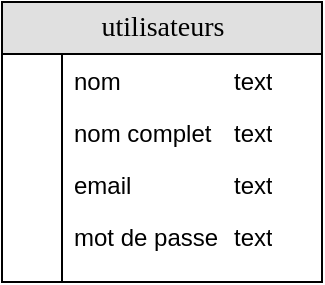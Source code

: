 <mxfile version="15.9.4" type="device"><diagram name="Page-1" id="e56a1550-8fbb-45ad-956c-1786394a9013"><mxGraphModel dx="2235" dy="641" grid="1" gridSize="10" guides="1" tooltips="1" connect="1" arrows="1" fold="1" page="1" pageScale="1" pageWidth="1169" pageHeight="827" background="none" math="0" shadow="0"><root><mxCell id="0"/><mxCell id="1" parent="0"/><mxCell id="uF_mBQ1vRG2eEh8-6Dan-36" value="utilisateurs" style="swimlane;html=1;fontStyle=0;childLayout=stackLayout;horizontal=1;startSize=26;fillColor=#e0e0e0;horizontalStack=0;resizeParent=1;resizeLast=0;collapsible=1;marginBottom=0;swimlaneFillColor=#ffffff;align=center;rounded=0;shadow=0;comic=0;labelBackgroundColor=none;strokeWidth=1;fontFamily=Verdana;fontSize=14;swimlaneLine=1;" parent="1" vertex="1"><mxGeometry x="-570" y="200" width="160" height="140" as="geometry"/></mxCell><mxCell id="uF_mBQ1vRG2eEh8-6Dan-37" value="nom&lt;span style=&quot;white-space: pre&quot;&gt;&#9;&lt;/span&gt;&lt;span style=&quot;white-space: pre&quot;&gt;&#9;&lt;/span&gt;&lt;span style=&quot;white-space: pre&quot;&gt;&#9;&lt;/span&gt;text" style="shape=partialRectangle;top=0;left=0;right=0;bottom=0;html=1;align=left;verticalAlign=top;fillColor=none;spacingLeft=34;spacingRight=4;whiteSpace=wrap;overflow=hidden;rotatable=0;points=[[0,0.5],[1,0.5]];portConstraint=eastwest;dropTarget=0;" parent="uF_mBQ1vRG2eEh8-6Dan-36" vertex="1"><mxGeometry y="26" width="160" height="26" as="geometry"/></mxCell><mxCell id="uF_mBQ1vRG2eEh8-6Dan-38" value="" style="shape=partialRectangle;top=0;left=0;bottom=0;html=1;fillColor=none;align=left;verticalAlign=top;spacingLeft=4;spacingRight=4;whiteSpace=wrap;overflow=hidden;rotatable=0;points=[];portConstraint=eastwest;part=1;" parent="uF_mBQ1vRG2eEh8-6Dan-37" vertex="1" connectable="0"><mxGeometry width="30" height="26" as="geometry"/></mxCell><mxCell id="uF_mBQ1vRG2eEh8-6Dan-39" value="nom complet&lt;span style=&quot;white-space: pre&quot;&gt;&#9;&lt;/span&gt;text" style="shape=partialRectangle;top=0;left=0;right=0;bottom=0;html=1;align=left;verticalAlign=top;fillColor=none;spacingLeft=34;spacingRight=4;whiteSpace=wrap;overflow=hidden;rotatable=0;points=[[0,0.5],[1,0.5]];portConstraint=eastwest;dropTarget=0;" parent="uF_mBQ1vRG2eEh8-6Dan-36" vertex="1"><mxGeometry y="52" width="160" height="26" as="geometry"/></mxCell><mxCell id="uF_mBQ1vRG2eEh8-6Dan-40" value="" style="shape=partialRectangle;top=0;left=0;bottom=0;html=1;fillColor=none;align=left;verticalAlign=top;spacingLeft=4;spacingRight=4;whiteSpace=wrap;overflow=hidden;rotatable=0;points=[];portConstraint=eastwest;part=1;" parent="uF_mBQ1vRG2eEh8-6Dan-39" vertex="1" connectable="0"><mxGeometry width="30" height="26" as="geometry"/></mxCell><mxCell id="KP1SMcRLLwqbs2gEcVAE-1" value="email&lt;span style=&quot;white-space: pre&quot;&gt;&#9;&lt;/span&gt;&lt;span style=&quot;white-space: pre&quot;&gt;&#9;&lt;/span&gt;text" style="shape=partialRectangle;top=0;left=0;right=0;bottom=0;html=1;align=left;verticalAlign=top;fillColor=none;spacingLeft=34;spacingRight=4;whiteSpace=wrap;overflow=hidden;rotatable=0;points=[[0,0.5],[1,0.5]];portConstraint=eastwest;dropTarget=0;" vertex="1" parent="uF_mBQ1vRG2eEh8-6Dan-36"><mxGeometry y="78" width="160" height="26" as="geometry"/></mxCell><mxCell id="KP1SMcRLLwqbs2gEcVAE-2" value="" style="shape=partialRectangle;top=0;left=0;bottom=0;html=1;fillColor=none;align=left;verticalAlign=top;spacingLeft=4;spacingRight=4;whiteSpace=wrap;overflow=hidden;rotatable=0;points=[];portConstraint=eastwest;part=1;" vertex="1" connectable="0" parent="KP1SMcRLLwqbs2gEcVAE-1"><mxGeometry width="30" height="26" as="geometry"/></mxCell><mxCell id="KP1SMcRLLwqbs2gEcVAE-3" value="mot de passe&lt;span style=&quot;white-space: pre&quot;&gt;&#9;&lt;/span&gt;text" style="shape=partialRectangle;top=0;left=0;right=0;bottom=0;html=1;align=left;verticalAlign=top;fillColor=none;spacingLeft=34;spacingRight=4;whiteSpace=wrap;overflow=hidden;rotatable=0;points=[[0,0.5],[1,0.5]];portConstraint=eastwest;dropTarget=0;" vertex="1" parent="uF_mBQ1vRG2eEh8-6Dan-36"><mxGeometry y="104" width="160" height="26" as="geometry"/></mxCell><mxCell id="KP1SMcRLLwqbs2gEcVAE-4" value="" style="shape=partialRectangle;top=0;left=0;bottom=0;html=1;fillColor=none;align=left;verticalAlign=top;spacingLeft=4;spacingRight=4;whiteSpace=wrap;overflow=hidden;rotatable=0;points=[];portConstraint=eastwest;part=1;" vertex="1" connectable="0" parent="KP1SMcRLLwqbs2gEcVAE-3"><mxGeometry width="30" height="26" as="geometry"/></mxCell><mxCell id="uF_mBQ1vRG2eEh8-6Dan-41" value="" style="shape=partialRectangle;top=0;left=0;right=0;bottom=0;html=1;align=left;verticalAlign=top;fillColor=none;spacingLeft=34;spacingRight=4;whiteSpace=wrap;overflow=hidden;rotatable=0;points=[[0,0.5],[1,0.5]];portConstraint=eastwest;dropTarget=0;" parent="uF_mBQ1vRG2eEh8-6Dan-36" vertex="1"><mxGeometry y="130" width="160" height="10" as="geometry"/></mxCell><mxCell id="uF_mBQ1vRG2eEh8-6Dan-42" value="" style="shape=partialRectangle;top=0;left=0;bottom=0;html=1;fillColor=none;align=left;verticalAlign=top;spacingLeft=4;spacingRight=4;whiteSpace=wrap;overflow=hidden;rotatable=0;points=[];portConstraint=eastwest;part=1;" parent="uF_mBQ1vRG2eEh8-6Dan-41" vertex="1" connectable="0"><mxGeometry width="30" height="10" as="geometry"/></mxCell></root></mxGraphModel></diagram></mxfile>